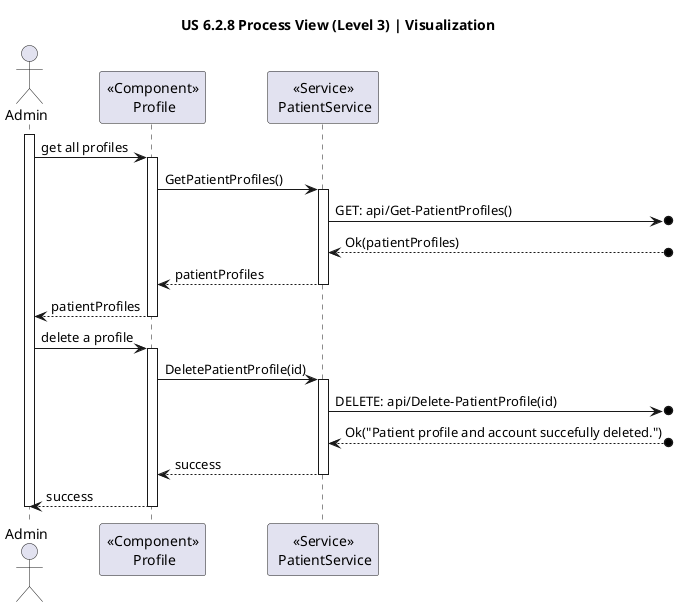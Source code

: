 @startuml
title "US 6.2.8 Process View (Level 3) | Visualization"

actor Admin
participant "<<Component>>\n Profile" as USER
participant "<<Service>>\n PatientService" as SERV

activate Admin
    Admin -> USER : get all profiles
    activate USER 
        USER -> SERV : GetPatientProfiles()
        activate SERV
            SERV ->o] : GET: api/Get-PatientProfiles()
            SERV <--o] : Ok(patientProfiles)
            SERV --> USER : patientProfiles
        deactivate SERV
        USER --> Admin : patientProfiles
    deactivate USER

    Admin -> USER : delete a profile
        activate USER
            USER -> SERV : DeletePatientProfile(id)
            activate SERV
                SERV ->o] : DELETE: api/Delete-PatientProfile(id)
                SERV <--o] : Ok("Patient profile and account succefully deleted.")
                SERV --> USER : success
            deactivate SERV
            USER --> Admin : success
        deactivate USER
deactivate Admin
@enduml